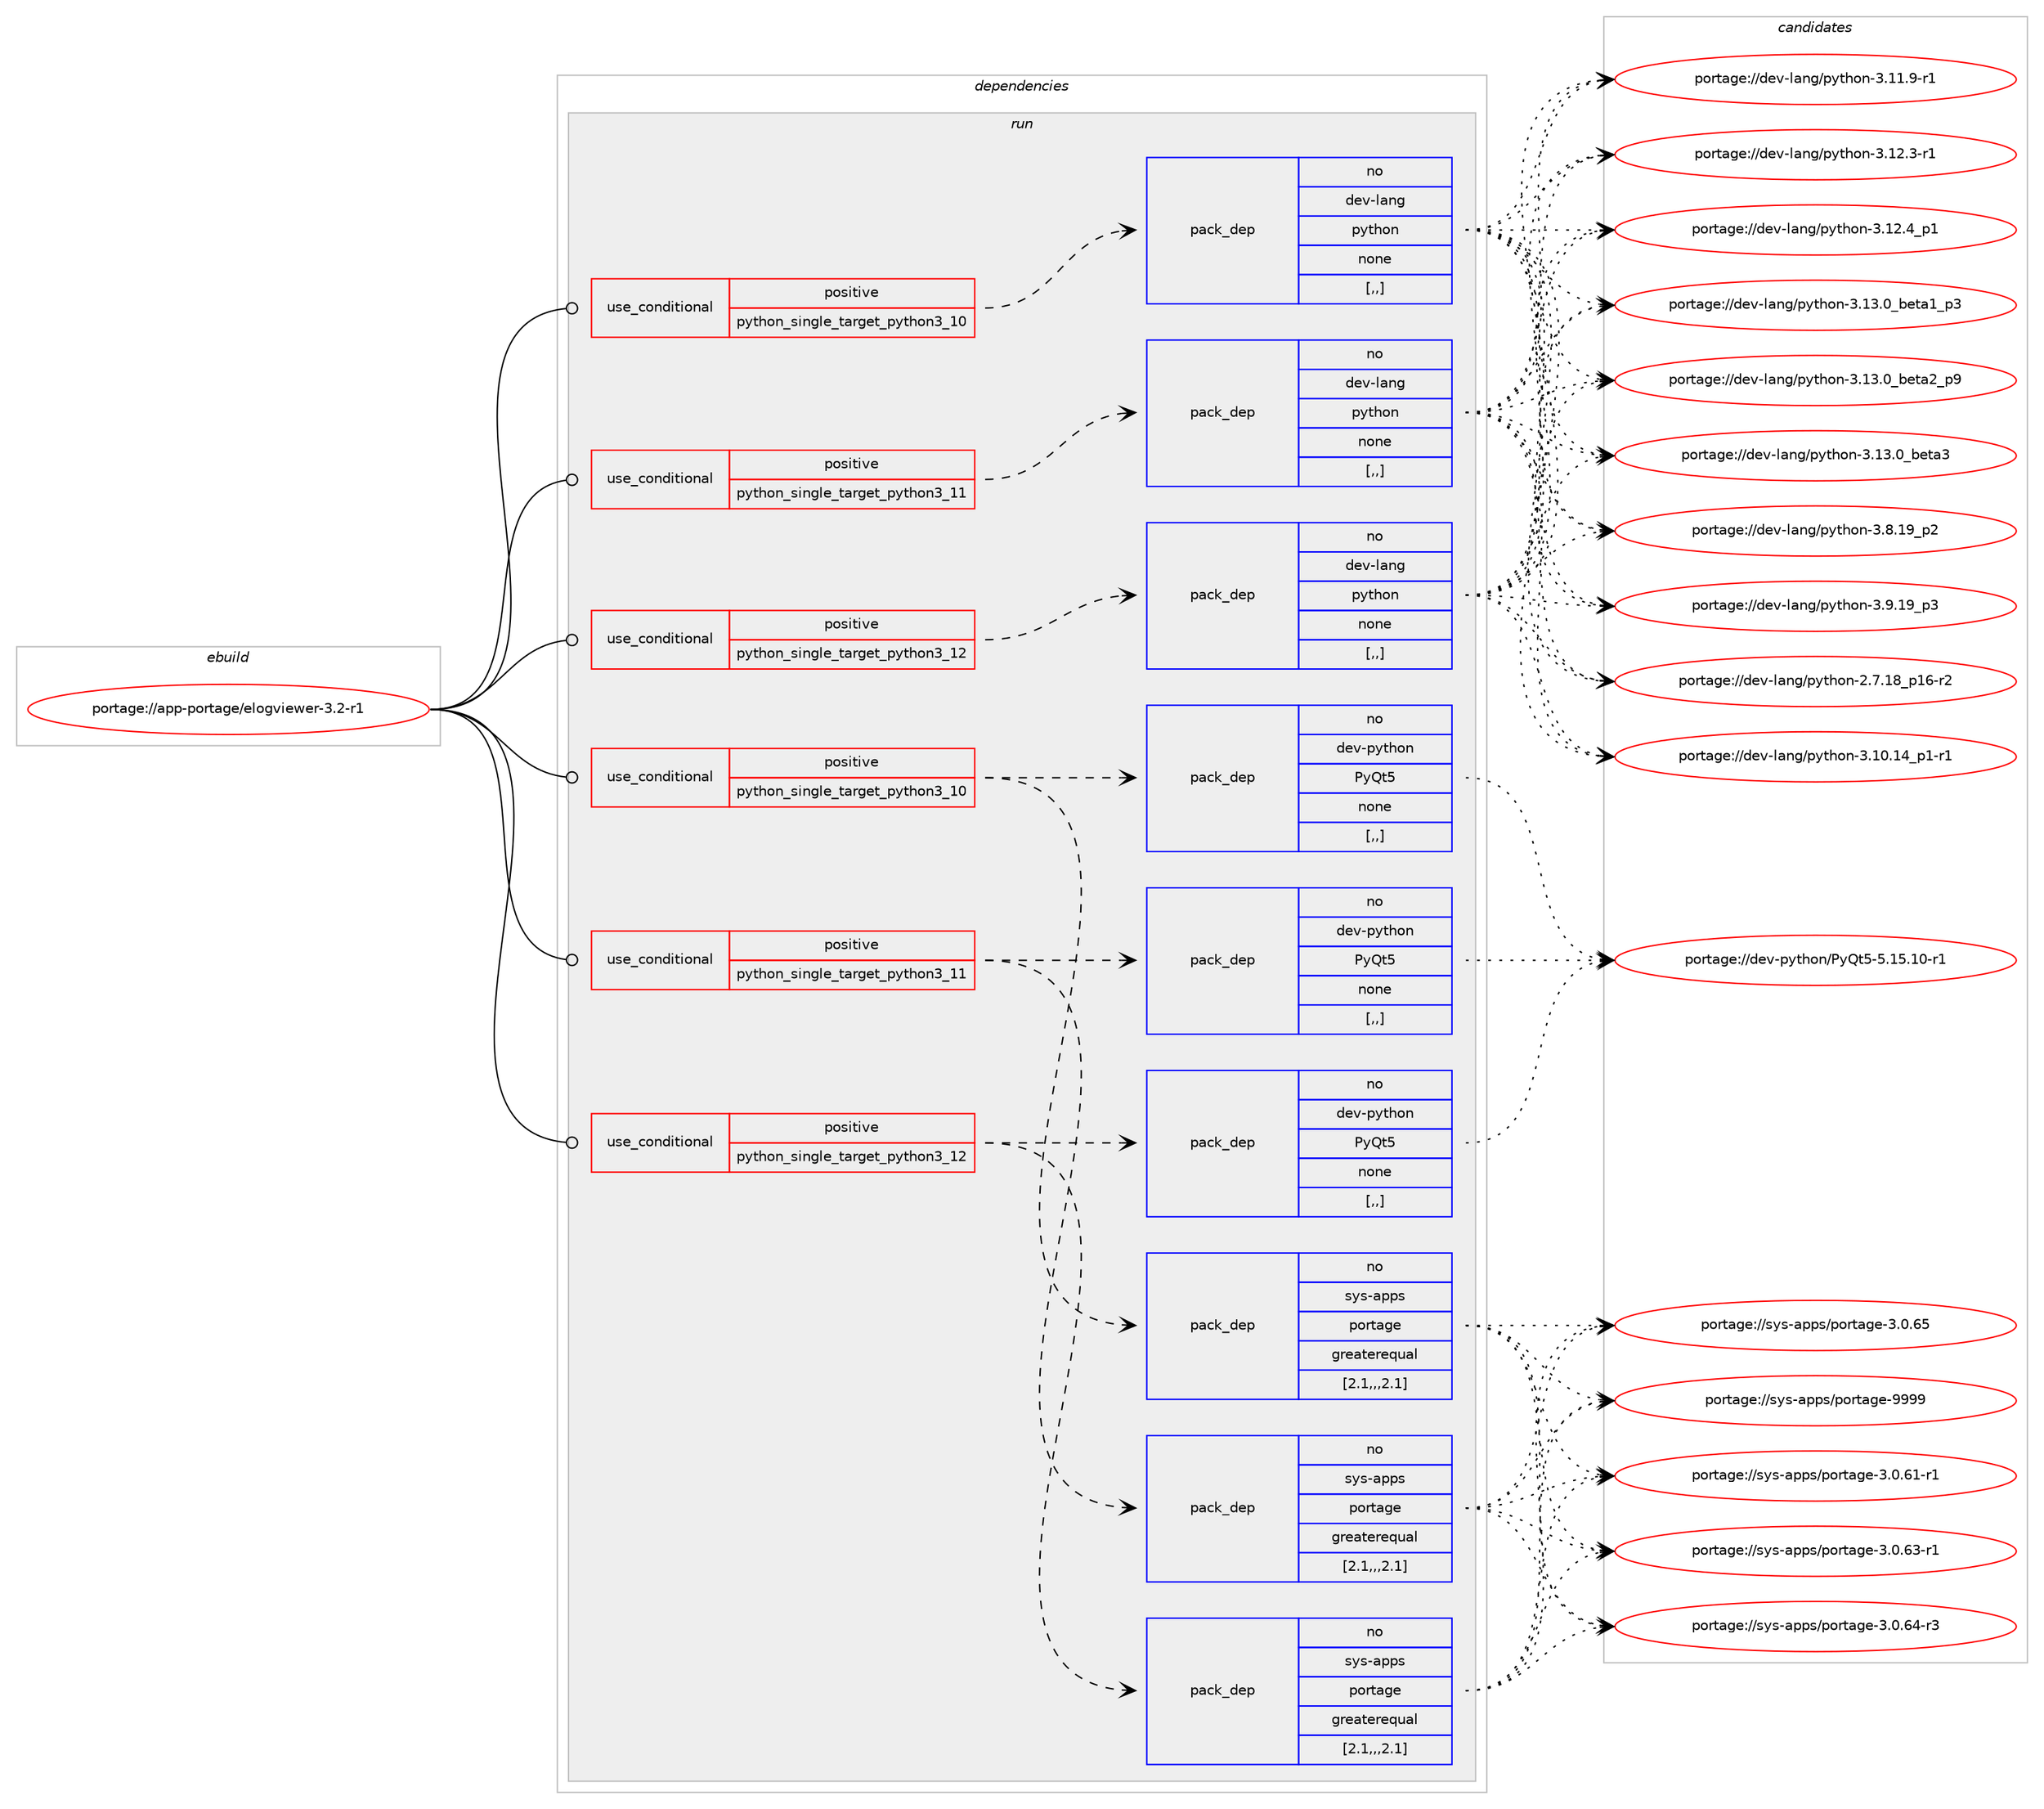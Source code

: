 digraph prolog {

# *************
# Graph options
# *************

newrank=true;
concentrate=true;
compound=true;
graph [rankdir=LR,fontname=Helvetica,fontsize=10,ranksep=1.5];#, ranksep=2.5, nodesep=0.2];
edge  [arrowhead=vee];
node  [fontname=Helvetica,fontsize=10];

# **********
# The ebuild
# **********

subgraph cluster_leftcol {
color=gray;
rank=same;
label=<<i>ebuild</i>>;
id [label="portage://app-portage/elogviewer-3.2-r1", color=red, width=4, href="../app-portage/elogviewer-3.2-r1.svg"];
}

# ****************
# The dependencies
# ****************

subgraph cluster_midcol {
color=gray;
label=<<i>dependencies</i>>;
subgraph cluster_compile {
fillcolor="#eeeeee";
style=filled;
label=<<i>compile</i>>;
}
subgraph cluster_compileandrun {
fillcolor="#eeeeee";
style=filled;
label=<<i>compile and run</i>>;
}
subgraph cluster_run {
fillcolor="#eeeeee";
style=filled;
label=<<i>run</i>>;
subgraph cond13621 {
dependency48945 [label=<<TABLE BORDER="0" CELLBORDER="1" CELLSPACING="0" CELLPADDING="4"><TR><TD ROWSPAN="3" CELLPADDING="10">use_conditional</TD></TR><TR><TD>positive</TD></TR><TR><TD>python_single_target_python3_10</TD></TR></TABLE>>, shape=none, color=red];
subgraph pack34885 {
dependency48946 [label=<<TABLE BORDER="0" CELLBORDER="1" CELLSPACING="0" CELLPADDING="4" WIDTH="220"><TR><TD ROWSPAN="6" CELLPADDING="30">pack_dep</TD></TR><TR><TD WIDTH="110">no</TD></TR><TR><TD>dev-lang</TD></TR><TR><TD>python</TD></TR><TR><TD>none</TD></TR><TR><TD>[,,]</TD></TR></TABLE>>, shape=none, color=blue];
}
dependency48945:e -> dependency48946:w [weight=20,style="dashed",arrowhead="vee"];
}
id:e -> dependency48945:w [weight=20,style="solid",arrowhead="odot"];
subgraph cond13622 {
dependency48947 [label=<<TABLE BORDER="0" CELLBORDER="1" CELLSPACING="0" CELLPADDING="4"><TR><TD ROWSPAN="3" CELLPADDING="10">use_conditional</TD></TR><TR><TD>positive</TD></TR><TR><TD>python_single_target_python3_10</TD></TR></TABLE>>, shape=none, color=red];
subgraph pack34886 {
dependency48948 [label=<<TABLE BORDER="0" CELLBORDER="1" CELLSPACING="0" CELLPADDING="4" WIDTH="220"><TR><TD ROWSPAN="6" CELLPADDING="30">pack_dep</TD></TR><TR><TD WIDTH="110">no</TD></TR><TR><TD>dev-python</TD></TR><TR><TD>PyQt5</TD></TR><TR><TD>none</TD></TR><TR><TD>[,,]</TD></TR></TABLE>>, shape=none, color=blue];
}
dependency48947:e -> dependency48948:w [weight=20,style="dashed",arrowhead="vee"];
subgraph pack34887 {
dependency48949 [label=<<TABLE BORDER="0" CELLBORDER="1" CELLSPACING="0" CELLPADDING="4" WIDTH="220"><TR><TD ROWSPAN="6" CELLPADDING="30">pack_dep</TD></TR><TR><TD WIDTH="110">no</TD></TR><TR><TD>sys-apps</TD></TR><TR><TD>portage</TD></TR><TR><TD>greaterequal</TD></TR><TR><TD>[2.1,,,2.1]</TD></TR></TABLE>>, shape=none, color=blue];
}
dependency48947:e -> dependency48949:w [weight=20,style="dashed",arrowhead="vee"];
}
id:e -> dependency48947:w [weight=20,style="solid",arrowhead="odot"];
subgraph cond13623 {
dependency48950 [label=<<TABLE BORDER="0" CELLBORDER="1" CELLSPACING="0" CELLPADDING="4"><TR><TD ROWSPAN="3" CELLPADDING="10">use_conditional</TD></TR><TR><TD>positive</TD></TR><TR><TD>python_single_target_python3_11</TD></TR></TABLE>>, shape=none, color=red];
subgraph pack34888 {
dependency48951 [label=<<TABLE BORDER="0" CELLBORDER="1" CELLSPACING="0" CELLPADDING="4" WIDTH="220"><TR><TD ROWSPAN="6" CELLPADDING="30">pack_dep</TD></TR><TR><TD WIDTH="110">no</TD></TR><TR><TD>dev-lang</TD></TR><TR><TD>python</TD></TR><TR><TD>none</TD></TR><TR><TD>[,,]</TD></TR></TABLE>>, shape=none, color=blue];
}
dependency48950:e -> dependency48951:w [weight=20,style="dashed",arrowhead="vee"];
}
id:e -> dependency48950:w [weight=20,style="solid",arrowhead="odot"];
subgraph cond13624 {
dependency48952 [label=<<TABLE BORDER="0" CELLBORDER="1" CELLSPACING="0" CELLPADDING="4"><TR><TD ROWSPAN="3" CELLPADDING="10">use_conditional</TD></TR><TR><TD>positive</TD></TR><TR><TD>python_single_target_python3_11</TD></TR></TABLE>>, shape=none, color=red];
subgraph pack34889 {
dependency48953 [label=<<TABLE BORDER="0" CELLBORDER="1" CELLSPACING="0" CELLPADDING="4" WIDTH="220"><TR><TD ROWSPAN="6" CELLPADDING="30">pack_dep</TD></TR><TR><TD WIDTH="110">no</TD></TR><TR><TD>dev-python</TD></TR><TR><TD>PyQt5</TD></TR><TR><TD>none</TD></TR><TR><TD>[,,]</TD></TR></TABLE>>, shape=none, color=blue];
}
dependency48952:e -> dependency48953:w [weight=20,style="dashed",arrowhead="vee"];
subgraph pack34890 {
dependency48954 [label=<<TABLE BORDER="0" CELLBORDER="1" CELLSPACING="0" CELLPADDING="4" WIDTH="220"><TR><TD ROWSPAN="6" CELLPADDING="30">pack_dep</TD></TR><TR><TD WIDTH="110">no</TD></TR><TR><TD>sys-apps</TD></TR><TR><TD>portage</TD></TR><TR><TD>greaterequal</TD></TR><TR><TD>[2.1,,,2.1]</TD></TR></TABLE>>, shape=none, color=blue];
}
dependency48952:e -> dependency48954:w [weight=20,style="dashed",arrowhead="vee"];
}
id:e -> dependency48952:w [weight=20,style="solid",arrowhead="odot"];
subgraph cond13625 {
dependency48955 [label=<<TABLE BORDER="0" CELLBORDER="1" CELLSPACING="0" CELLPADDING="4"><TR><TD ROWSPAN="3" CELLPADDING="10">use_conditional</TD></TR><TR><TD>positive</TD></TR><TR><TD>python_single_target_python3_12</TD></TR></TABLE>>, shape=none, color=red];
subgraph pack34891 {
dependency48956 [label=<<TABLE BORDER="0" CELLBORDER="1" CELLSPACING="0" CELLPADDING="4" WIDTH="220"><TR><TD ROWSPAN="6" CELLPADDING="30">pack_dep</TD></TR><TR><TD WIDTH="110">no</TD></TR><TR><TD>dev-lang</TD></TR><TR><TD>python</TD></TR><TR><TD>none</TD></TR><TR><TD>[,,]</TD></TR></TABLE>>, shape=none, color=blue];
}
dependency48955:e -> dependency48956:w [weight=20,style="dashed",arrowhead="vee"];
}
id:e -> dependency48955:w [weight=20,style="solid",arrowhead="odot"];
subgraph cond13626 {
dependency48957 [label=<<TABLE BORDER="0" CELLBORDER="1" CELLSPACING="0" CELLPADDING="4"><TR><TD ROWSPAN="3" CELLPADDING="10">use_conditional</TD></TR><TR><TD>positive</TD></TR><TR><TD>python_single_target_python3_12</TD></TR></TABLE>>, shape=none, color=red];
subgraph pack34892 {
dependency48958 [label=<<TABLE BORDER="0" CELLBORDER="1" CELLSPACING="0" CELLPADDING="4" WIDTH="220"><TR><TD ROWSPAN="6" CELLPADDING="30">pack_dep</TD></TR><TR><TD WIDTH="110">no</TD></TR><TR><TD>dev-python</TD></TR><TR><TD>PyQt5</TD></TR><TR><TD>none</TD></TR><TR><TD>[,,]</TD></TR></TABLE>>, shape=none, color=blue];
}
dependency48957:e -> dependency48958:w [weight=20,style="dashed",arrowhead="vee"];
subgraph pack34893 {
dependency48959 [label=<<TABLE BORDER="0" CELLBORDER="1" CELLSPACING="0" CELLPADDING="4" WIDTH="220"><TR><TD ROWSPAN="6" CELLPADDING="30">pack_dep</TD></TR><TR><TD WIDTH="110">no</TD></TR><TR><TD>sys-apps</TD></TR><TR><TD>portage</TD></TR><TR><TD>greaterequal</TD></TR><TR><TD>[2.1,,,2.1]</TD></TR></TABLE>>, shape=none, color=blue];
}
dependency48957:e -> dependency48959:w [weight=20,style="dashed",arrowhead="vee"];
}
id:e -> dependency48957:w [weight=20,style="solid",arrowhead="odot"];
}
}

# **************
# The candidates
# **************

subgraph cluster_choices {
rank=same;
color=gray;
label=<<i>candidates</i>>;

subgraph choice34885 {
color=black;
nodesep=1;
choice100101118451089711010347112121116104111110455046554649569511249544511450 [label="portage://dev-lang/python-2.7.18_p16-r2", color=red, width=4,href="../dev-lang/python-2.7.18_p16-r2.svg"];
choice100101118451089711010347112121116104111110455146494846495295112494511449 [label="portage://dev-lang/python-3.10.14_p1-r1", color=red, width=4,href="../dev-lang/python-3.10.14_p1-r1.svg"];
choice100101118451089711010347112121116104111110455146494946574511449 [label="portage://dev-lang/python-3.11.9-r1", color=red, width=4,href="../dev-lang/python-3.11.9-r1.svg"];
choice100101118451089711010347112121116104111110455146495046514511449 [label="portage://dev-lang/python-3.12.3-r1", color=red, width=4,href="../dev-lang/python-3.12.3-r1.svg"];
choice100101118451089711010347112121116104111110455146495046529511249 [label="portage://dev-lang/python-3.12.4_p1", color=red, width=4,href="../dev-lang/python-3.12.4_p1.svg"];
choice10010111845108971101034711212111610411111045514649514648959810111697499511251 [label="portage://dev-lang/python-3.13.0_beta1_p3", color=red, width=4,href="../dev-lang/python-3.13.0_beta1_p3.svg"];
choice10010111845108971101034711212111610411111045514649514648959810111697509511257 [label="portage://dev-lang/python-3.13.0_beta2_p9", color=red, width=4,href="../dev-lang/python-3.13.0_beta2_p9.svg"];
choice1001011184510897110103471121211161041111104551464951464895981011169751 [label="portage://dev-lang/python-3.13.0_beta3", color=red, width=4,href="../dev-lang/python-3.13.0_beta3.svg"];
choice100101118451089711010347112121116104111110455146564649579511250 [label="portage://dev-lang/python-3.8.19_p2", color=red, width=4,href="../dev-lang/python-3.8.19_p2.svg"];
choice100101118451089711010347112121116104111110455146574649579511251 [label="portage://dev-lang/python-3.9.19_p3", color=red, width=4,href="../dev-lang/python-3.9.19_p3.svg"];
dependency48946:e -> choice100101118451089711010347112121116104111110455046554649569511249544511450:w [style=dotted,weight="100"];
dependency48946:e -> choice100101118451089711010347112121116104111110455146494846495295112494511449:w [style=dotted,weight="100"];
dependency48946:e -> choice100101118451089711010347112121116104111110455146494946574511449:w [style=dotted,weight="100"];
dependency48946:e -> choice100101118451089711010347112121116104111110455146495046514511449:w [style=dotted,weight="100"];
dependency48946:e -> choice100101118451089711010347112121116104111110455146495046529511249:w [style=dotted,weight="100"];
dependency48946:e -> choice10010111845108971101034711212111610411111045514649514648959810111697499511251:w [style=dotted,weight="100"];
dependency48946:e -> choice10010111845108971101034711212111610411111045514649514648959810111697509511257:w [style=dotted,weight="100"];
dependency48946:e -> choice1001011184510897110103471121211161041111104551464951464895981011169751:w [style=dotted,weight="100"];
dependency48946:e -> choice100101118451089711010347112121116104111110455146564649579511250:w [style=dotted,weight="100"];
dependency48946:e -> choice100101118451089711010347112121116104111110455146574649579511251:w [style=dotted,weight="100"];
}
subgraph choice34886 {
color=black;
nodesep=1;
choice100101118451121211161041111104780121811165345534649534649484511449 [label="portage://dev-python/PyQt5-5.15.10-r1", color=red, width=4,href="../dev-python/PyQt5-5.15.10-r1.svg"];
dependency48948:e -> choice100101118451121211161041111104780121811165345534649534649484511449:w [style=dotted,weight="100"];
}
subgraph choice34887 {
color=black;
nodesep=1;
choice11512111545971121121154711211111411697103101455146484654494511449 [label="portage://sys-apps/portage-3.0.61-r1", color=red, width=4,href="../sys-apps/portage-3.0.61-r1.svg"];
choice11512111545971121121154711211111411697103101455146484654514511449 [label="portage://sys-apps/portage-3.0.63-r1", color=red, width=4,href="../sys-apps/portage-3.0.63-r1.svg"];
choice11512111545971121121154711211111411697103101455146484654524511451 [label="portage://sys-apps/portage-3.0.64-r3", color=red, width=4,href="../sys-apps/portage-3.0.64-r3.svg"];
choice1151211154597112112115471121111141169710310145514648465453 [label="portage://sys-apps/portage-3.0.65", color=red, width=4,href="../sys-apps/portage-3.0.65.svg"];
choice115121115459711211211547112111114116971031014557575757 [label="portage://sys-apps/portage-9999", color=red, width=4,href="../sys-apps/portage-9999.svg"];
dependency48949:e -> choice11512111545971121121154711211111411697103101455146484654494511449:w [style=dotted,weight="100"];
dependency48949:e -> choice11512111545971121121154711211111411697103101455146484654514511449:w [style=dotted,weight="100"];
dependency48949:e -> choice11512111545971121121154711211111411697103101455146484654524511451:w [style=dotted,weight="100"];
dependency48949:e -> choice1151211154597112112115471121111141169710310145514648465453:w [style=dotted,weight="100"];
dependency48949:e -> choice115121115459711211211547112111114116971031014557575757:w [style=dotted,weight="100"];
}
subgraph choice34888 {
color=black;
nodesep=1;
choice100101118451089711010347112121116104111110455046554649569511249544511450 [label="portage://dev-lang/python-2.7.18_p16-r2", color=red, width=4,href="../dev-lang/python-2.7.18_p16-r2.svg"];
choice100101118451089711010347112121116104111110455146494846495295112494511449 [label="portage://dev-lang/python-3.10.14_p1-r1", color=red, width=4,href="../dev-lang/python-3.10.14_p1-r1.svg"];
choice100101118451089711010347112121116104111110455146494946574511449 [label="portage://dev-lang/python-3.11.9-r1", color=red, width=4,href="../dev-lang/python-3.11.9-r1.svg"];
choice100101118451089711010347112121116104111110455146495046514511449 [label="portage://dev-lang/python-3.12.3-r1", color=red, width=4,href="../dev-lang/python-3.12.3-r1.svg"];
choice100101118451089711010347112121116104111110455146495046529511249 [label="portage://dev-lang/python-3.12.4_p1", color=red, width=4,href="../dev-lang/python-3.12.4_p1.svg"];
choice10010111845108971101034711212111610411111045514649514648959810111697499511251 [label="portage://dev-lang/python-3.13.0_beta1_p3", color=red, width=4,href="../dev-lang/python-3.13.0_beta1_p3.svg"];
choice10010111845108971101034711212111610411111045514649514648959810111697509511257 [label="portage://dev-lang/python-3.13.0_beta2_p9", color=red, width=4,href="../dev-lang/python-3.13.0_beta2_p9.svg"];
choice1001011184510897110103471121211161041111104551464951464895981011169751 [label="portage://dev-lang/python-3.13.0_beta3", color=red, width=4,href="../dev-lang/python-3.13.0_beta3.svg"];
choice100101118451089711010347112121116104111110455146564649579511250 [label="portage://dev-lang/python-3.8.19_p2", color=red, width=4,href="../dev-lang/python-3.8.19_p2.svg"];
choice100101118451089711010347112121116104111110455146574649579511251 [label="portage://dev-lang/python-3.9.19_p3", color=red, width=4,href="../dev-lang/python-3.9.19_p3.svg"];
dependency48951:e -> choice100101118451089711010347112121116104111110455046554649569511249544511450:w [style=dotted,weight="100"];
dependency48951:e -> choice100101118451089711010347112121116104111110455146494846495295112494511449:w [style=dotted,weight="100"];
dependency48951:e -> choice100101118451089711010347112121116104111110455146494946574511449:w [style=dotted,weight="100"];
dependency48951:e -> choice100101118451089711010347112121116104111110455146495046514511449:w [style=dotted,weight="100"];
dependency48951:e -> choice100101118451089711010347112121116104111110455146495046529511249:w [style=dotted,weight="100"];
dependency48951:e -> choice10010111845108971101034711212111610411111045514649514648959810111697499511251:w [style=dotted,weight="100"];
dependency48951:e -> choice10010111845108971101034711212111610411111045514649514648959810111697509511257:w [style=dotted,weight="100"];
dependency48951:e -> choice1001011184510897110103471121211161041111104551464951464895981011169751:w [style=dotted,weight="100"];
dependency48951:e -> choice100101118451089711010347112121116104111110455146564649579511250:w [style=dotted,weight="100"];
dependency48951:e -> choice100101118451089711010347112121116104111110455146574649579511251:w [style=dotted,weight="100"];
}
subgraph choice34889 {
color=black;
nodesep=1;
choice100101118451121211161041111104780121811165345534649534649484511449 [label="portage://dev-python/PyQt5-5.15.10-r1", color=red, width=4,href="../dev-python/PyQt5-5.15.10-r1.svg"];
dependency48953:e -> choice100101118451121211161041111104780121811165345534649534649484511449:w [style=dotted,weight="100"];
}
subgraph choice34890 {
color=black;
nodesep=1;
choice11512111545971121121154711211111411697103101455146484654494511449 [label="portage://sys-apps/portage-3.0.61-r1", color=red, width=4,href="../sys-apps/portage-3.0.61-r1.svg"];
choice11512111545971121121154711211111411697103101455146484654514511449 [label="portage://sys-apps/portage-3.0.63-r1", color=red, width=4,href="../sys-apps/portage-3.0.63-r1.svg"];
choice11512111545971121121154711211111411697103101455146484654524511451 [label="portage://sys-apps/portage-3.0.64-r3", color=red, width=4,href="../sys-apps/portage-3.0.64-r3.svg"];
choice1151211154597112112115471121111141169710310145514648465453 [label="portage://sys-apps/portage-3.0.65", color=red, width=4,href="../sys-apps/portage-3.0.65.svg"];
choice115121115459711211211547112111114116971031014557575757 [label="portage://sys-apps/portage-9999", color=red, width=4,href="../sys-apps/portage-9999.svg"];
dependency48954:e -> choice11512111545971121121154711211111411697103101455146484654494511449:w [style=dotted,weight="100"];
dependency48954:e -> choice11512111545971121121154711211111411697103101455146484654514511449:w [style=dotted,weight="100"];
dependency48954:e -> choice11512111545971121121154711211111411697103101455146484654524511451:w [style=dotted,weight="100"];
dependency48954:e -> choice1151211154597112112115471121111141169710310145514648465453:w [style=dotted,weight="100"];
dependency48954:e -> choice115121115459711211211547112111114116971031014557575757:w [style=dotted,weight="100"];
}
subgraph choice34891 {
color=black;
nodesep=1;
choice100101118451089711010347112121116104111110455046554649569511249544511450 [label="portage://dev-lang/python-2.7.18_p16-r2", color=red, width=4,href="../dev-lang/python-2.7.18_p16-r2.svg"];
choice100101118451089711010347112121116104111110455146494846495295112494511449 [label="portage://dev-lang/python-3.10.14_p1-r1", color=red, width=4,href="../dev-lang/python-3.10.14_p1-r1.svg"];
choice100101118451089711010347112121116104111110455146494946574511449 [label="portage://dev-lang/python-3.11.9-r1", color=red, width=4,href="../dev-lang/python-3.11.9-r1.svg"];
choice100101118451089711010347112121116104111110455146495046514511449 [label="portage://dev-lang/python-3.12.3-r1", color=red, width=4,href="../dev-lang/python-3.12.3-r1.svg"];
choice100101118451089711010347112121116104111110455146495046529511249 [label="portage://dev-lang/python-3.12.4_p1", color=red, width=4,href="../dev-lang/python-3.12.4_p1.svg"];
choice10010111845108971101034711212111610411111045514649514648959810111697499511251 [label="portage://dev-lang/python-3.13.0_beta1_p3", color=red, width=4,href="../dev-lang/python-3.13.0_beta1_p3.svg"];
choice10010111845108971101034711212111610411111045514649514648959810111697509511257 [label="portage://dev-lang/python-3.13.0_beta2_p9", color=red, width=4,href="../dev-lang/python-3.13.0_beta2_p9.svg"];
choice1001011184510897110103471121211161041111104551464951464895981011169751 [label="portage://dev-lang/python-3.13.0_beta3", color=red, width=4,href="../dev-lang/python-3.13.0_beta3.svg"];
choice100101118451089711010347112121116104111110455146564649579511250 [label="portage://dev-lang/python-3.8.19_p2", color=red, width=4,href="../dev-lang/python-3.8.19_p2.svg"];
choice100101118451089711010347112121116104111110455146574649579511251 [label="portage://dev-lang/python-3.9.19_p3", color=red, width=4,href="../dev-lang/python-3.9.19_p3.svg"];
dependency48956:e -> choice100101118451089711010347112121116104111110455046554649569511249544511450:w [style=dotted,weight="100"];
dependency48956:e -> choice100101118451089711010347112121116104111110455146494846495295112494511449:w [style=dotted,weight="100"];
dependency48956:e -> choice100101118451089711010347112121116104111110455146494946574511449:w [style=dotted,weight="100"];
dependency48956:e -> choice100101118451089711010347112121116104111110455146495046514511449:w [style=dotted,weight="100"];
dependency48956:e -> choice100101118451089711010347112121116104111110455146495046529511249:w [style=dotted,weight="100"];
dependency48956:e -> choice10010111845108971101034711212111610411111045514649514648959810111697499511251:w [style=dotted,weight="100"];
dependency48956:e -> choice10010111845108971101034711212111610411111045514649514648959810111697509511257:w [style=dotted,weight="100"];
dependency48956:e -> choice1001011184510897110103471121211161041111104551464951464895981011169751:w [style=dotted,weight="100"];
dependency48956:e -> choice100101118451089711010347112121116104111110455146564649579511250:w [style=dotted,weight="100"];
dependency48956:e -> choice100101118451089711010347112121116104111110455146574649579511251:w [style=dotted,weight="100"];
}
subgraph choice34892 {
color=black;
nodesep=1;
choice100101118451121211161041111104780121811165345534649534649484511449 [label="portage://dev-python/PyQt5-5.15.10-r1", color=red, width=4,href="../dev-python/PyQt5-5.15.10-r1.svg"];
dependency48958:e -> choice100101118451121211161041111104780121811165345534649534649484511449:w [style=dotted,weight="100"];
}
subgraph choice34893 {
color=black;
nodesep=1;
choice11512111545971121121154711211111411697103101455146484654494511449 [label="portage://sys-apps/portage-3.0.61-r1", color=red, width=4,href="../sys-apps/portage-3.0.61-r1.svg"];
choice11512111545971121121154711211111411697103101455146484654514511449 [label="portage://sys-apps/portage-3.0.63-r1", color=red, width=4,href="../sys-apps/portage-3.0.63-r1.svg"];
choice11512111545971121121154711211111411697103101455146484654524511451 [label="portage://sys-apps/portage-3.0.64-r3", color=red, width=4,href="../sys-apps/portage-3.0.64-r3.svg"];
choice1151211154597112112115471121111141169710310145514648465453 [label="portage://sys-apps/portage-3.0.65", color=red, width=4,href="../sys-apps/portage-3.0.65.svg"];
choice115121115459711211211547112111114116971031014557575757 [label="portage://sys-apps/portage-9999", color=red, width=4,href="../sys-apps/portage-9999.svg"];
dependency48959:e -> choice11512111545971121121154711211111411697103101455146484654494511449:w [style=dotted,weight="100"];
dependency48959:e -> choice11512111545971121121154711211111411697103101455146484654514511449:w [style=dotted,weight="100"];
dependency48959:e -> choice11512111545971121121154711211111411697103101455146484654524511451:w [style=dotted,weight="100"];
dependency48959:e -> choice1151211154597112112115471121111141169710310145514648465453:w [style=dotted,weight="100"];
dependency48959:e -> choice115121115459711211211547112111114116971031014557575757:w [style=dotted,weight="100"];
}
}

}
